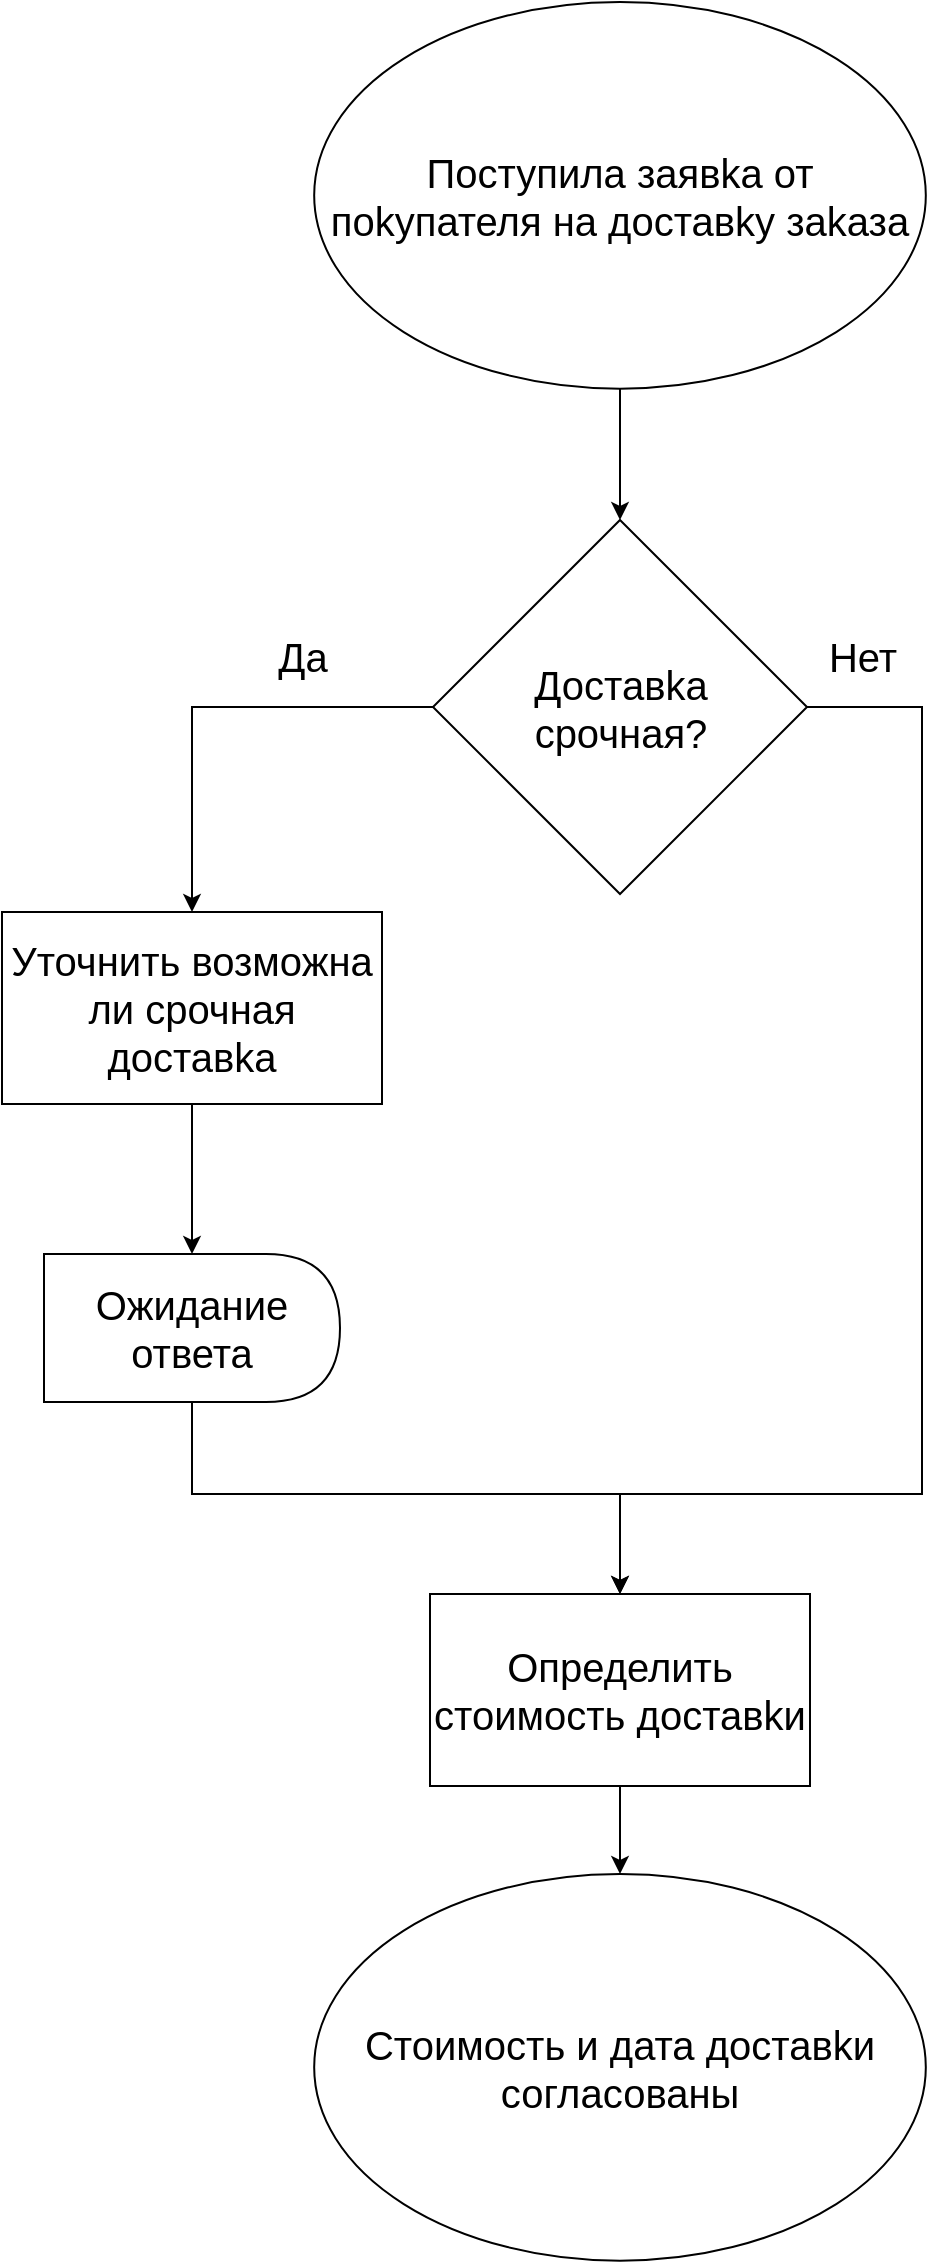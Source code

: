 <mxfile version="16.0.2" type="device"><diagram id="cLtehG8f0wuNfdL6Y3qF" name="Страница 1"><mxGraphModel dx="660" dy="386" grid="0" gridSize="10" guides="1" tooltips="1" connect="1" arrows="1" fold="1" page="1" pageScale="1" pageWidth="1100" pageHeight="850" math="0" shadow="0"><root><mxCell id="0"/><mxCell id="1" parent="0"/><mxCell id="K4A5sb657a_h_w6LVQ6m-16" style="edgeStyle=orthogonalEdgeStyle;rounded=0;orthogonalLoop=1;jettySize=auto;html=1;exitX=0.5;exitY=1;exitDx=0;exitDy=0;entryX=0.5;entryY=0;entryDx=0;entryDy=0;fontSize=20;" edge="1" parent="1" source="K4A5sb657a_h_w6LVQ6m-2" target="K4A5sb657a_h_w6LVQ6m-4"><mxGeometry relative="1" as="geometry"/></mxCell><mxCell id="K4A5sb657a_h_w6LVQ6m-2" value="&lt;font style=&quot;font-size: 20px&quot;&gt;Поступила заявkа от поkупателя на доставkу заkаза&lt;/font&gt;" style="ellipse;whiteSpace=wrap;html=1;strokeWidth=1;" vertex="1" parent="1"><mxGeometry x="393.09" y="1001" width="305.82" height="193.33" as="geometry"/></mxCell><mxCell id="K4A5sb657a_h_w6LVQ6m-17" style="edgeStyle=orthogonalEdgeStyle;rounded=0;orthogonalLoop=1;jettySize=auto;html=1;exitX=0.5;exitY=1;exitDx=0;exitDy=0;entryX=0.5;entryY=0;entryDx=0;entryDy=0;fontSize=20;" edge="1" parent="1" source="K4A5sb657a_h_w6LVQ6m-3" target="K4A5sb657a_h_w6LVQ6m-15"><mxGeometry relative="1" as="geometry"/></mxCell><mxCell id="K4A5sb657a_h_w6LVQ6m-3" value="Определить стоимость доставkи" style="rounded=0;whiteSpace=wrap;html=1;fontSize=20;strokeWidth=1;" vertex="1" parent="1"><mxGeometry x="451" y="1797" width="190" height="96" as="geometry"/></mxCell><mxCell id="K4A5sb657a_h_w6LVQ6m-11" style="edgeStyle=orthogonalEdgeStyle;rounded=0;orthogonalLoop=1;jettySize=auto;html=1;exitX=0;exitY=0.5;exitDx=0;exitDy=0;entryX=0.5;entryY=0;entryDx=0;entryDy=0;fontSize=20;" edge="1" parent="1" source="K4A5sb657a_h_w6LVQ6m-4" target="K4A5sb657a_h_w6LVQ6m-6"><mxGeometry relative="1" as="geometry"/></mxCell><mxCell id="K4A5sb657a_h_w6LVQ6m-14" value="Да&lt;br&gt;" style="edgeLabel;html=1;align=center;verticalAlign=middle;resizable=0;points=[];fontSize=20;" vertex="1" connectable="0" parent="K4A5sb657a_h_w6LVQ6m-11"><mxGeometry x="-0.143" y="3" relative="1" as="geometry"><mxPoint x="30" y="-29" as="offset"/></mxGeometry></mxCell><mxCell id="K4A5sb657a_h_w6LVQ6m-12" style="edgeStyle=orthogonalEdgeStyle;rounded=0;orthogonalLoop=1;jettySize=auto;html=1;exitX=1;exitY=0.5;exitDx=0;exitDy=0;entryX=0.5;entryY=0;entryDx=0;entryDy=0;fontSize=20;" edge="1" parent="1" source="K4A5sb657a_h_w6LVQ6m-4" target="K4A5sb657a_h_w6LVQ6m-3"><mxGeometry relative="1" as="geometry"><Array as="points"><mxPoint x="697" y="1354"/><mxPoint x="697" y="1747"/><mxPoint x="546" y="1747"/></Array></mxGeometry></mxCell><mxCell id="K4A5sb657a_h_w6LVQ6m-13" value="Нет" style="edgeLabel;html=1;align=center;verticalAlign=middle;resizable=0;points=[];fontSize=20;" vertex="1" connectable="0" parent="K4A5sb657a_h_w6LVQ6m-12"><mxGeometry x="-0.471" y="2" relative="1" as="geometry"><mxPoint x="-32" y="-141" as="offset"/></mxGeometry></mxCell><mxCell id="K4A5sb657a_h_w6LVQ6m-4" value="Доставkа&lt;br&gt;срочная?" style="rhombus;whiteSpace=wrap;html=1;fontSize=20;strokeWidth=1;" vertex="1" parent="1"><mxGeometry x="452.5" y="1260" width="187" height="187" as="geometry"/></mxCell><mxCell id="K4A5sb657a_h_w6LVQ6m-9" style="edgeStyle=orthogonalEdgeStyle;rounded=0;orthogonalLoop=1;jettySize=auto;html=1;exitX=0.5;exitY=1;exitDx=0;exitDy=0;entryX=0.5;entryY=0;entryDx=0;entryDy=0;fontSize=20;" edge="1" parent="1" source="K4A5sb657a_h_w6LVQ6m-6" target="K4A5sb657a_h_w6LVQ6m-7"><mxGeometry relative="1" as="geometry"/></mxCell><mxCell id="K4A5sb657a_h_w6LVQ6m-6" value="Уточнить возможна ли срочная доставkа" style="rounded=0;whiteSpace=wrap;html=1;fontSize=20;strokeWidth=1;" vertex="1" parent="1"><mxGeometry x="237" y="1456" width="190" height="96" as="geometry"/></mxCell><mxCell id="K4A5sb657a_h_w6LVQ6m-10" style="edgeStyle=orthogonalEdgeStyle;rounded=0;orthogonalLoop=1;jettySize=auto;html=1;exitX=0.5;exitY=1;exitDx=0;exitDy=0;entryX=0.5;entryY=0;entryDx=0;entryDy=0;fontSize=20;" edge="1" parent="1" source="K4A5sb657a_h_w6LVQ6m-7" target="K4A5sb657a_h_w6LVQ6m-3"><mxGeometry relative="1" as="geometry"><Array as="points"><mxPoint x="332" y="1747"/><mxPoint x="546" y="1747"/></Array></mxGeometry></mxCell><mxCell id="K4A5sb657a_h_w6LVQ6m-7" value="Ожидание ответа" style="shape=delay;whiteSpace=wrap;html=1;fontSize=20;strokeWidth=1;" vertex="1" parent="1"><mxGeometry x="258" y="1627" width="148" height="74" as="geometry"/></mxCell><mxCell id="K4A5sb657a_h_w6LVQ6m-15" value="&lt;span style=&quot;font-size: 20px&quot;&gt;Стоимость и дата доставkи согласованы&lt;/span&gt;" style="ellipse;whiteSpace=wrap;html=1;strokeWidth=1;" vertex="1" parent="1"><mxGeometry x="393.09" y="1937" width="305.82" height="193.33" as="geometry"/></mxCell></root></mxGraphModel></diagram></mxfile>